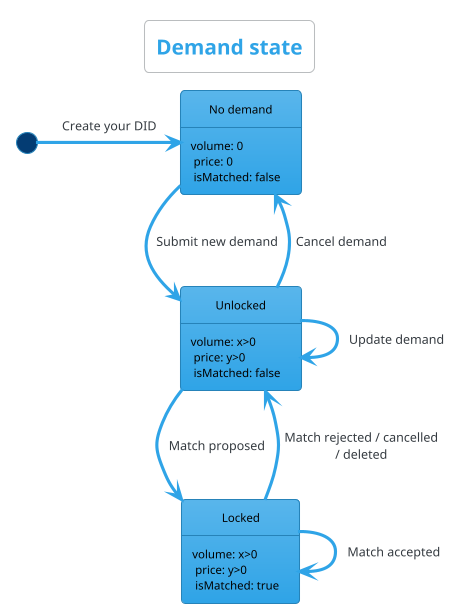 @startuml Demand state
title Demand state
!theme cerulean

skinparam maxMessageSize 150
skinparam defaultTextAlignment center
skinparam noteTextAlignment left
skinparam StateFontColor Black
skinparam backgroundColor White

state "No demand" as no: volume: 0\n \
price: 0\n \
isMatched: false
state "Unlocked" as un: volume: x>0\n \
price: y>0\n \
isMatched: false
state "Locked" as lo: volume: x>0\n \
price: y>0\n \
isMatched: true

[*] -> no: Create your DID
no --> un: Submit new demand
un --> un: Update demand
un --> no: Cancel demand
un --> lo: Match proposed
lo --> lo: Match accepted
lo --> un: Match rejected / cancelled / deleted

@enduml